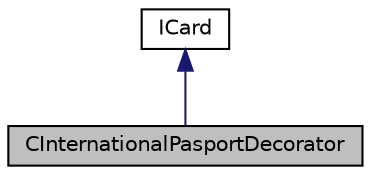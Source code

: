 digraph "CInternationalPasportDecorator"
{
  edge [fontname="Helvetica",fontsize="10",labelfontname="Helvetica",labelfontsize="10"];
  node [fontname="Helvetica",fontsize="10",shape=record];
  Node1 [label="CInternationalPasportDecorator",height=0.2,width=0.4,color="black", fillcolor="grey75", style="filled", fontcolor="black"];
  Node2 -> Node1 [dir="back",color="midnightblue",fontsize="10",style="solid"];
  Node2 [label="ICard",height=0.2,width=0.4,color="black", fillcolor="white", style="filled",URL="$classICard.html",tooltip="Интерфейс карты "];
}
